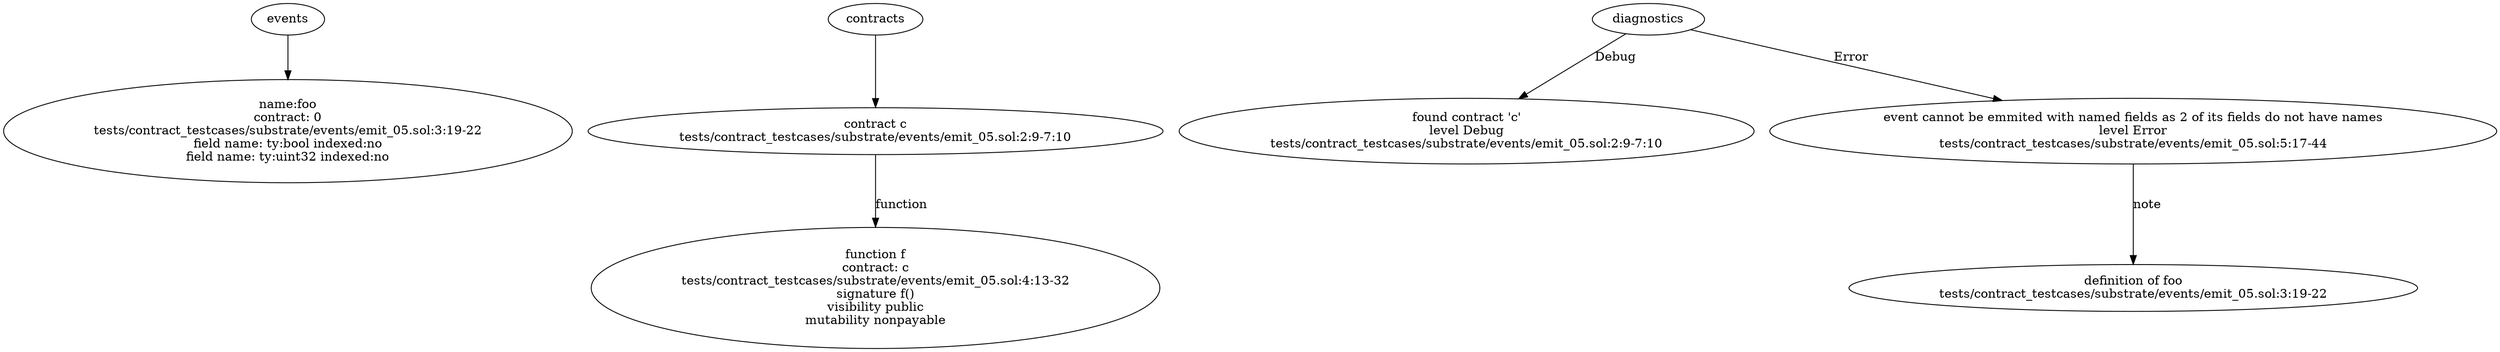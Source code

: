 strict digraph "tests/contract_testcases/substrate/events/emit_05.sol" {
	foo [label="name:foo\ncontract: 0\ntests/contract_testcases/substrate/events/emit_05.sol:3:19-22\nfield name: ty:bool indexed:no\nfield name: ty:uint32 indexed:no"]
	contract [label="contract c\ntests/contract_testcases/substrate/events/emit_05.sol:2:9-7:10"]
	f [label="function f\ncontract: c\ntests/contract_testcases/substrate/events/emit_05.sol:4:13-32\nsignature f()\nvisibility public\nmutability nonpayable"]
	diagnostic [label="found contract 'c'\nlevel Debug\ntests/contract_testcases/substrate/events/emit_05.sol:2:9-7:10"]
	diagnostic_7 [label="event cannot be emmited with named fields as 2 of its fields do not have names\nlevel Error\ntests/contract_testcases/substrate/events/emit_05.sol:5:17-44"]
	note [label="definition of foo\ntests/contract_testcases/substrate/events/emit_05.sol:3:19-22"]
	events -> foo
	contracts -> contract
	contract -> f [label="function"]
	diagnostics -> diagnostic [label="Debug"]
	diagnostics -> diagnostic_7 [label="Error"]
	diagnostic_7 -> note [label="note"]
}
